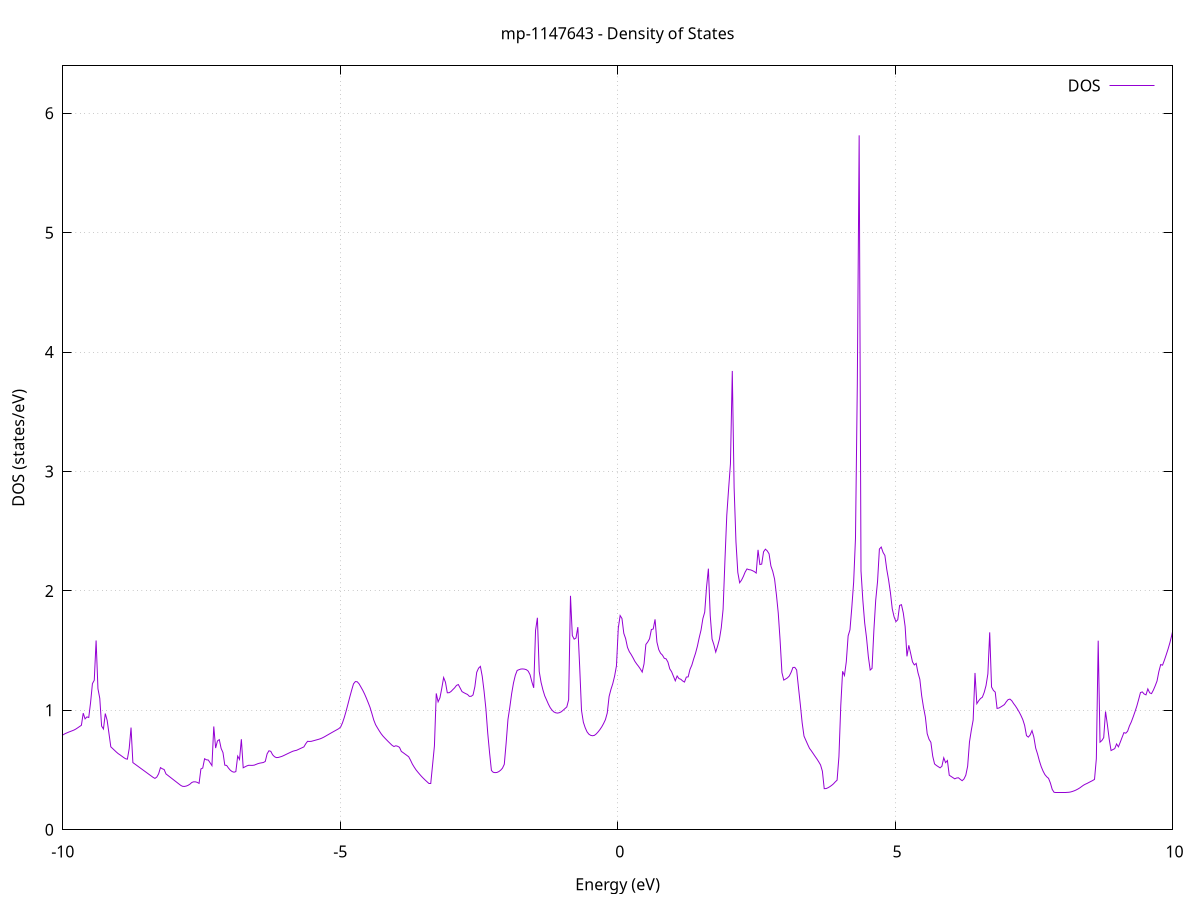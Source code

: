 set title 'mp-1147643 - Density of States'
set xlabel 'Energy (eV)'
set ylabel 'DOS (states/eV)'
set grid
set xrange [-10:10]
set yrange [0:6.397]
set xzeroaxis lt -1
set terminal png size 800,600
set output 'mp-1147643_dos_gnuplot.png'
plot '-' using 1:2 with lines title 'DOS'
-16.391900 0.000000
-16.358800 0.000000
-16.325600 0.000000
-16.292500 0.000000
-16.259300 0.000000
-16.226200 0.000000
-16.193100 0.000000
-16.159900 0.000000
-16.126800 0.000000
-16.093600 0.000000
-16.060500 0.000000
-16.027400 0.000000
-15.994200 0.000000
-15.961100 0.000000
-15.928000 0.000000
-15.894800 0.000000
-15.861700 0.000000
-15.828500 0.000000
-15.795400 0.000000
-15.762300 0.000000
-15.729100 0.000000
-15.696000 0.000000
-15.662800 0.000000
-15.629700 0.000000
-15.596600 0.000000
-15.563400 0.000000
-15.530300 0.000000
-15.497200 0.000000
-15.464000 0.000000
-15.430900 0.000000
-15.397700 0.000000
-15.364600 0.000000
-15.331500 0.000000
-15.298300 0.000000
-15.265200 0.000000
-15.232000 0.000000
-15.198900 0.000000
-15.165800 0.000000
-15.132600 0.000000
-15.099500 0.000000
-15.066400 0.000000
-15.033200 0.000000
-15.000100 0.000000
-14.966900 0.000000
-14.933800 0.000000
-14.900700 0.000000
-14.867500 0.000000
-14.834400 0.000000
-14.801200 0.000000
-14.768100 0.000000
-14.735000 0.000000
-14.701800 0.000000
-14.668700 0.000000
-14.635600 0.000000
-14.602400 0.000000
-14.569300 0.000000
-14.536100 0.000000
-14.503000 0.000000
-14.469900 0.000000
-14.436700 0.000000
-14.403600 0.000000
-14.370400 0.000000
-14.337300 0.000000
-14.304200 0.000000
-14.271000 0.000000
-14.237900 0.000000
-14.204800 0.000000
-14.171600 0.000000
-14.138500 0.000000
-14.105300 0.000000
-14.072200 0.000000
-14.039100 0.000000
-14.005900 0.000000
-13.972800 0.000000
-13.939600 0.000000
-13.906500 0.000000
-13.873400 0.000000
-13.840200 0.000000
-13.807100 0.000000
-13.774000 0.000000
-13.740800 0.000000
-13.707700 0.000000
-13.674500 0.000000
-13.641400 0.000000
-13.608300 0.000000
-13.575100 0.000000
-13.542000 0.000000
-13.508800 0.000000
-13.475700 0.000000
-13.442600 0.000000
-13.409400 0.000000
-13.376300 0.001200
-13.343200 0.108400
-13.310000 0.281700
-13.276900 0.368300
-13.243700 0.447000
-13.210600 0.597700
-13.177500 0.681700
-13.144300 0.659600
-13.111200 0.653100
-13.078000 0.657200
-13.044900 0.663100
-13.011800 0.660800
-12.978600 0.641100
-12.945500 0.638000
-12.912400 0.649300
-12.879200 0.662800
-12.846100 0.673100
-12.812900 0.671100
-12.779800 0.667900
-12.746700 0.665800
-12.713500 0.656500
-12.680400 0.647100
-12.647200 0.646700
-12.614100 0.649100
-12.581000 0.653200
-12.547800 0.658500
-12.514700 0.665000
-12.481600 0.673400
-12.448400 0.679200
-12.415300 0.677300
-12.382100 0.674100
-12.349000 0.670200
-12.315900 0.662500
-12.282700 0.656700
-12.249600 0.656100
-12.216400 0.656800
-12.183300 0.658700
-12.150200 0.661200
-12.117000 0.664500
-12.083900 0.668600
-12.050800 0.672800
-12.017600 0.677000
-11.984500 0.681200
-11.951300 0.684800
-11.918200 0.683700
-11.885100 0.681200
-11.851900 0.678900
-11.818800 0.674400
-11.785600 0.670800
-11.752500 0.670400
-11.719400 0.670400
-11.686200 0.671100
-11.653100 0.672200
-11.620000 0.673700
-11.586800 0.675800
-11.553700 0.678200
-11.520500 0.680800
-11.487400 0.683600
-11.454300 0.686800
-11.421100 0.690300
-11.388000 0.694000
-11.354800 0.730000
-11.321700 0.998600
-11.288600 0.999700
-11.255400 1.015000
-11.222300 1.073000
-11.189200 0.877400
-11.156000 0.774000
-11.122900 0.717700
-11.089700 0.669300
-11.056600 0.626800
-11.023500 0.568800
-10.990300 0.553300
-10.957200 0.538600
-10.924000 0.523600
-10.890900 0.508600
-10.857800 0.481900
-10.824600 0.458500
-10.791500 0.437000
-10.758400 0.409900
-10.725200 0.399500
-10.692100 0.389100
-10.658900 0.378700
-10.625800 0.694900
-10.592700 0.808700
-10.559500 0.908500
-10.526400 0.993200
-10.493200 0.804100
-10.460100 0.818800
-10.427000 0.798400
-10.393800 0.780600
-10.360700 0.765000
-10.327600 0.747800
-10.294400 0.757400
-10.261300 0.767000
-10.228100 0.776700
-10.195000 0.781700
-10.161900 0.776600
-10.128700 0.774900
-10.095600 0.767200
-10.062400 0.776900
-10.029300 0.785800
-9.996200 0.795000
-9.963000 0.803800
-9.929900 0.810600
-9.896800 0.817300
-9.863600 0.823300
-9.830500 0.829100
-9.797300 0.835400
-9.764200 0.843700
-9.731100 0.853900
-9.697900 0.864500
-9.664800 0.875100
-9.631600 0.976600
-9.598500 0.928800
-9.565400 0.945000
-9.532200 0.940600
-9.499100 1.066300
-9.466000 1.223700
-9.432800 1.252200
-9.399700 1.585300
-9.366500 1.181500
-9.333400 1.100400
-9.300300 0.868100
-9.267100 0.844000
-9.234000 0.973300
-9.200800 0.916600
-9.167700 0.806500
-9.134600 0.694700
-9.101400 0.680200
-9.068300 0.665600
-9.035200 0.651100
-9.002000 0.637800
-8.968900 0.627500
-8.935700 0.616200
-8.902600 0.604900
-8.869500 0.595000
-8.836300 0.591200
-8.803200 0.679900
-8.770000 0.855900
-8.736900 0.562700
-8.703800 0.551400
-8.670600 0.540200
-8.637500 0.528900
-8.604400 0.517600
-8.571200 0.506400
-8.538100 0.495100
-8.504900 0.483900
-8.471800 0.472600
-8.438700 0.461300
-8.405500 0.450100
-8.372400 0.438800
-8.339200 0.430300
-8.306100 0.441200
-8.273000 0.468500
-8.239800 0.520500
-8.206700 0.511000
-8.173600 0.504600
-8.140400 0.467800
-8.107300 0.455800
-8.074100 0.443800
-8.041000 0.431800
-8.007900 0.419900
-7.974700 0.407900
-7.941600 0.396000
-7.908400 0.384000
-7.875300 0.372100
-7.842200 0.364000
-7.809000 0.363000
-7.775900 0.365900
-7.742800 0.372200
-7.709600 0.381600
-7.676500 0.395500
-7.643300 0.401700
-7.610200 0.401500
-7.577100 0.397100
-7.543900 0.388400
-7.510800 0.509400
-7.477600 0.517000
-7.444500 0.595000
-7.411400 0.585900
-7.378200 0.584300
-7.345100 0.561200
-7.312000 0.537300
-7.278800 0.865100
-7.245700 0.684200
-7.212500 0.744100
-7.179400 0.755000
-7.146300 0.681100
-7.113100 0.646500
-7.080000 0.541100
-7.046800 0.538800
-7.013700 0.516700
-6.980600 0.498800
-6.947400 0.487200
-6.914300 0.482100
-6.881200 0.486900
-6.848000 0.616900
-6.814900 0.588900
-6.781700 0.758300
-6.748600 0.519200
-6.715500 0.527100
-6.682300 0.535000
-6.649200 0.540200
-6.616000 0.539600
-6.582900 0.539300
-6.549800 0.541300
-6.516600 0.547500
-6.483500 0.553700
-6.450400 0.557900
-6.417200 0.560600
-6.384100 0.563500
-6.350900 0.572400
-6.317800 0.635800
-6.284700 0.661500
-6.251500 0.657000
-6.218400 0.628100
-6.185200 0.612200
-6.152100 0.604500
-6.119000 0.605400
-6.085800 0.609700
-6.052700 0.614400
-6.019600 0.621200
-5.986400 0.628700
-5.953300 0.636200
-5.920100 0.643600
-5.887000 0.650800
-5.853900 0.657700
-5.820700 0.662100
-5.787600 0.665500
-5.754400 0.672600
-5.721300 0.679800
-5.688200 0.686900
-5.655000 0.694000
-5.621900 0.720000
-5.588800 0.740700
-5.555600 0.739600
-5.522500 0.740500
-5.489300 0.744700
-5.456200 0.749000
-5.423100 0.753300
-5.389900 0.757500
-5.356800 0.762500
-5.323600 0.769200
-5.290500 0.777000
-5.257400 0.785800
-5.224200 0.794700
-5.191100 0.803600
-5.158000 0.812300
-5.124800 0.821000
-5.091700 0.829700
-5.058500 0.838300
-5.025400 0.847000
-4.992300 0.860800
-4.959100 0.895500
-4.926000 0.941400
-4.892800 0.995200
-4.859700 1.054000
-4.826600 1.113300
-4.793400 1.169800
-4.760300 1.222200
-4.727200 1.241100
-4.694000 1.239600
-4.660900 1.222800
-4.627700 1.196100
-4.594600 1.168700
-4.561500 1.137400
-4.528300 1.101900
-4.495200 1.063900
-4.462000 1.024200
-4.428900 0.973000
-4.395800 0.919500
-4.362600 0.880000
-4.329500 0.853600
-4.296400 0.828400
-4.263200 0.804700
-4.230100 0.785100
-4.196900 0.768500
-4.163800 0.752500
-4.130700 0.737000
-4.097500 0.721800
-4.064400 0.706900
-4.031200 0.697200
-3.998100 0.703500
-3.965000 0.699300
-3.931800 0.690400
-3.898700 0.656400
-3.865600 0.645700
-3.832400 0.634300
-3.799300 0.623000
-3.766100 0.611700
-3.733000 0.582900
-3.699900 0.550300
-3.666700 0.524800
-3.633600 0.501700
-3.600400 0.482500
-3.567300 0.464200
-3.534200 0.446700
-3.501000 0.430900
-3.467900 0.416000
-3.434800 0.401800
-3.401600 0.387800
-3.368500 0.387300
-3.335300 0.543900
-3.302200 0.702000
-3.269100 1.142000
-3.235900 1.071100
-3.202800 1.105100
-3.169600 1.184700
-3.136500 1.275000
-3.103400 1.235900
-3.070200 1.147400
-3.037100 1.147800
-3.004000 1.157700
-2.970800 1.173500
-2.937700 1.188800
-2.904500 1.209100
-2.871400 1.216200
-2.838300 1.186900
-2.805100 1.157200
-2.772000 1.148300
-2.738800 1.140100
-2.705700 1.133200
-2.672600 1.117200
-2.639400 1.117700
-2.606300 1.128900
-2.573200 1.198600
-2.540000 1.318500
-2.506900 1.353000
-2.473700 1.368200
-2.440600 1.285400
-2.407500 1.161100
-2.374300 1.012200
-2.341200 0.808700
-2.308000 0.643500
-2.274900 0.496600
-2.241800 0.481300
-2.208600 0.478400
-2.175500 0.480100
-2.142400 0.486900
-2.109200 0.498700
-2.076100 0.515600
-2.042900 0.548300
-2.009800 0.725400
-1.976700 0.924200
-1.943500 1.025400
-1.910400 1.139500
-1.877200 1.229400
-1.844100 1.293800
-1.811000 1.334200
-1.777800 1.340500
-1.744700 1.346000
-1.711600 1.347000
-1.678400 1.345200
-1.645300 1.340700
-1.612100 1.328500
-1.579000 1.298700
-1.545900 1.238800
-1.512700 1.188500
-1.479600 1.669600
-1.446400 1.775400
-1.413300 1.325200
-1.380200 1.234800
-1.347000 1.171600
-1.313900 1.121500
-1.280800 1.086900
-1.247600 1.051600
-1.214500 1.022000
-1.181300 1.001100
-1.148200 0.986600
-1.115100 0.979300
-1.081900 0.977100
-1.048800 0.980600
-1.015600 0.988100
-0.982500 1.001100
-0.949400 1.014800
-0.916200 1.028800
-0.883100 1.089400
-0.850000 1.959300
-0.816800 1.626200
-0.783700 1.596200
-0.750500 1.606100
-0.717400 1.697200
-0.684300 1.365100
-0.651100 0.999000
-0.618000 0.900900
-0.584800 0.854600
-0.551700 0.820100
-0.518600 0.800400
-0.485400 0.790700
-0.452300 0.787400
-0.419200 0.790500
-0.386000 0.802500
-0.352900 0.819300
-0.319700 0.838900
-0.286600 0.861800
-0.253500 0.889600
-0.220300 0.922400
-0.187200 0.978300
-0.154000 1.116400
-0.120900 1.175400
-0.087800 1.223400
-0.054600 1.287200
-0.021500 1.372400
0.011600 1.688100
0.044800 1.793900
0.077900 1.769100
0.111100 1.644900
0.144200 1.600400
0.177300 1.527500
0.210500 1.491400
0.243600 1.467800
0.276800 1.440500
0.309900 1.410900
0.343000 1.388500
0.376200 1.368800
0.409300 1.346300
0.442400 1.320700
0.475600 1.389400
0.508700 1.552000
0.541900 1.572300
0.575000 1.599600
0.608100 1.676900
0.641300 1.681400
0.674400 1.762100
0.707600 1.572300
0.740700 1.508900
0.773800 1.478100
0.807000 1.462800
0.840100 1.436300
0.873200 1.431300
0.906400 1.404000
0.939500 1.347600
0.972700 1.323300
1.005800 1.285300
1.038900 1.247500
1.072100 1.287800
1.105200 1.266100
1.138400 1.260400
1.171500 1.246200
1.204600 1.237000
1.237800 1.278400
1.270900 1.280600
1.304000 1.343200
1.337200 1.378500
1.370300 1.431000
1.403500 1.477900
1.436600 1.536100
1.469700 1.608100
1.502900 1.672400
1.536000 1.768300
1.569200 1.822300
1.602300 2.032500
1.635400 2.186600
1.668600 1.794500
1.701700 1.597400
1.734800 1.549100
1.768000 1.488100
1.801100 1.537800
1.834300 1.595900
1.867400 1.691500
1.900500 1.846100
1.933700 2.254200
1.966800 2.632100
2.000000 2.855500
2.033100 3.064400
2.066200 3.842500
2.099400 2.861900
2.132500 2.410600
2.165600 2.155200
2.198800 2.068600
2.231900 2.090000
2.265100 2.120800
2.298200 2.158400
2.331300 2.184300
2.364500 2.178300
2.397600 2.176300
2.430800 2.169800
2.463900 2.161600
2.497000 2.149800
2.530200 2.344200
2.563300 2.221100
2.596400 2.224800
2.629600 2.327800
2.662700 2.349900
2.695900 2.335800
2.729000 2.310800
2.762100 2.208900
2.795300 2.164100
2.828400 2.099200
2.861600 1.967800
2.894700 1.814700
2.927800 1.587200
2.961000 1.316400
2.994100 1.253400
3.027200 1.262400
3.060400 1.272200
3.093500 1.287700
3.126700 1.318800
3.159800 1.359500
3.192900 1.359900
3.226100 1.338400
3.259200 1.191200
3.292400 1.048800
3.325500 0.895900
3.358600 0.784500
3.391800 0.749400
3.424900 0.714600
3.458000 0.681800
3.491200 0.661000
3.524300 0.638300
3.557500 0.615400
3.590600 0.593400
3.623700 0.569300
3.656900 0.542900
3.690000 0.490300
3.723200 0.344300
3.756300 0.345000
3.789400 0.351400
3.822600 0.360600
3.855700 0.371300
3.888800 0.384300
3.922000 0.400900
3.955100 0.415600
3.988300 0.613300
4.021400 1.039500
4.054500 1.327400
4.087700 1.292100
4.120800 1.406500
4.154000 1.623500
4.187100 1.674700
4.220200 1.861200
4.253400 2.072800
4.286500 2.439900
4.319600 3.733500
4.352800 5.815300
4.385900 2.167600
4.419100 1.922600
4.452200 1.732200
4.485300 1.608700
4.518500 1.448500
4.551600 1.337800
4.584800 1.351500
4.617900 1.668800
4.651000 1.921700
4.684200 2.079200
4.717300 2.350700
4.750400 2.367600
4.783600 2.322800
4.816700 2.297000
4.849900 2.181400
4.883000 2.093200
4.916100 1.986400
4.949300 1.850000
4.982400 1.783000
5.015600 1.743300
5.048700 1.759200
5.081800 1.878800
5.115000 1.885000
5.148100 1.815800
5.181200 1.702400
5.214400 1.452300
5.247500 1.544900
5.280700 1.477200
5.313800 1.406000
5.346900 1.380400
5.380100 1.393300
5.413200 1.314800
5.446400 1.259900
5.479500 1.122100
5.512600 1.024700
5.545800 0.944700
5.578900 0.804600
5.612000 0.758100
5.645200 0.732300
5.678300 0.617400
5.711500 0.551500
5.744600 0.538700
5.777700 0.528700
5.810900 0.518600
5.844000 0.531900
5.877200 0.603000
5.910300 0.562300
5.943400 0.579900
5.976600 0.456700
6.009700 0.446600
6.042800 0.436500
6.076000 0.426400
6.109100 0.433600
6.142300 0.435400
6.175400 0.422400
6.208500 0.411000
6.241700 0.425300
6.274800 0.456900
6.308000 0.532400
6.341100 0.735500
6.374200 0.833500
6.407400 0.919200
6.440500 1.313400
6.473600 1.055900
6.506800 1.080400
6.539900 1.099100
6.573100 1.110200
6.606200 1.150100
6.639300 1.207500
6.672500 1.305800
6.705600 1.653400
6.738800 1.195600
6.771900 1.167200
6.805000 1.152900
6.838200 1.016500
6.871300 1.019500
6.904400 1.028400
6.937600 1.038100
6.970700 1.048400
7.003900 1.071500
7.037000 1.089800
7.070100 1.094200
7.103300 1.080800
7.136400 1.057100
7.169600 1.036600
7.202700 1.012700
7.235800 0.986900
7.269000 0.956700
7.302100 0.922600
7.335200 0.873900
7.368400 0.788500
7.401500 0.775900
7.434700 0.794400
7.467800 0.830500
7.500900 0.777100
7.534100 0.684400
7.567200 0.635600
7.600400 0.577800
7.633500 0.529200
7.666600 0.492000
7.699800 0.462300
7.732900 0.443900
7.766000 0.430700
7.799200 0.391600
7.832300 0.338000
7.865500 0.314000
7.898600 0.312900
7.931700 0.312900
7.964900 0.312900
7.998000 0.313000
8.031200 0.313000
8.064300 0.313000
8.097400 0.313100
8.130600 0.314000
8.163700 0.316600
8.196800 0.321200
8.230000 0.326500
8.263100 0.333300
8.296300 0.341500
8.329400 0.350800
8.362500 0.362200
8.395700 0.373200
8.428800 0.381600
8.461900 0.388500
8.495100 0.396800
8.528200 0.404700
8.561400 0.412500
8.594500 0.422100
8.627600 0.594900
8.660800 1.583700
8.693900 0.733700
8.727100 0.747500
8.760200 0.771500
8.793300 0.990400
8.826500 0.879200
8.859600 0.757900
8.892700 0.663600
8.925900 0.671600
8.959000 0.679600
8.992200 0.718800
9.025300 0.694500
9.058400 0.733200
9.091600 0.774000
9.124700 0.813600
9.157900 0.808700
9.191000 0.825500
9.224100 0.869600
9.257300 0.902800
9.290400 0.944300
9.323500 0.988100
9.356700 1.035000
9.389800 1.091100
9.423000 1.149300
9.456100 1.154400
9.489200 1.136900
9.522400 1.129800
9.555500 1.179700
9.588700 1.146900
9.621800 1.140200
9.654900 1.169000
9.688100 1.205400
9.721200 1.245700
9.754300 1.324900
9.787500 1.383700
9.820600 1.378400
9.853800 1.420200
9.886900 1.465800
9.920000 1.513200
9.953200 1.566500
9.986300 1.628500
10.019500 1.698700
10.052600 1.774900
10.085700 1.918700
10.118900 2.103800
10.152000 2.490600
10.185100 2.519500
10.218300 4.866200
10.251400 2.994500
10.284600 2.828700
10.317700 2.649200
10.350800 2.372100
10.384000 2.007600
10.417100 1.885500
10.450300 1.843900
10.483400 1.792800
10.516500 1.750200
10.549700 1.711900
10.582800 1.680900
10.615900 1.625600
10.649100 1.653300
10.682200 1.679600
10.715400 1.762000
10.748500 1.898200
10.781600 1.927000
10.814800 2.068900
10.847900 2.123800
10.881100 2.158900
10.914200 2.136400
10.947300 2.153700
10.980500 2.306400
11.013600 2.369700
11.046700 2.382600
11.079900 2.392900
11.113000 2.388100
11.146200 2.414500
11.179300 2.462100
11.212400 2.576200
11.245600 2.770700
11.278700 2.805900
11.311900 2.987200
11.345000 3.028400
11.378100 3.065900
11.411300 3.025500
11.444400 3.022400
11.477500 2.928200
11.510700 2.867700
11.543800 2.854200
11.577000 2.739700
11.610100 2.579400
11.643200 2.524300
11.676400 2.458900
11.709500 2.441000
11.742700 2.425700
11.775800 2.430500
11.808900 2.487900
11.842100 2.328300
11.875200 2.180600
11.908300 2.042800
11.941500 1.859800
11.974600 1.615500
12.007800 1.405500
12.040900 1.697300
12.074000 1.280300
12.107200 1.104400
12.140300 0.969000
12.173500 0.905900
12.206600 0.873300
12.239700 0.881100
12.272900 0.949000
12.306000 1.033500
12.339100 1.119000
12.372300 1.186800
12.405400 1.292200
12.438600 1.411200
12.471700 1.557200
12.504800 1.708900
12.538000 1.850100
12.571100 2.002100
12.604300 2.233500
12.637400 2.268900
12.670500 2.254300
12.703700 2.276900
12.736800 2.328800
12.769900 2.370300
12.803100 2.523900
12.836200 2.972300
12.869400 3.039600
12.902500 2.905500
12.935600 2.822800
12.968800 2.690300
13.001900 2.675000
13.035100 2.739000
13.068200 2.756100
13.101300 2.719000
13.134500 2.825500
13.167600 3.180100
13.200700 2.771600
13.233900 2.247500
13.267000 2.154100
13.300200 2.047600
13.333300 2.555700
13.366400 2.701300
13.399600 2.803600
13.432700 2.978700
13.465900 3.110400
13.499000 3.194700
13.532100 3.024400
13.565300 3.117400
13.598400 3.759100
13.631500 3.573900
13.664700 3.358800
13.697800 3.037100
13.731000 2.777700
13.764100 2.478900
13.797200 2.222200
13.830400 2.047600
13.863500 1.886600
13.896700 1.712000
13.929800 1.541900
13.962900 1.395200
13.996100 1.283200
14.029200 1.286100
14.062300 1.156600
14.095500 1.109100
14.128600 1.049200
14.161800 1.016000
14.194900 0.966200
14.228000 0.930400
14.261200 0.897100
14.294300 0.858200
14.327500 1.007900
14.360600 1.076600
14.393700 1.087400
14.426900 1.132700
14.460000 1.217100
14.493100 1.305100
14.526300 1.390600
14.559400 1.459200
14.592600 1.561300
14.625700 1.676900
14.658800 1.791900
14.692000 1.559500
14.725100 1.623300
14.758300 1.658900
14.791400 1.678400
14.824500 1.708200
14.857700 1.772200
14.890800 1.861900
14.923900 1.925400
14.957100 1.823600
14.990200 1.789900
15.023400 1.863100
15.056500 2.302500
15.089600 2.054400
15.122800 2.112800
15.155900 2.246700
15.189100 2.322100
15.222200 2.418400
15.255300 2.503300
15.288500 2.642100
15.321600 2.620300
15.354700 2.464900
15.387900 2.338900
15.421000 2.274800
15.454200 2.288500
15.487300 2.302400
15.520400 2.318500
15.553600 2.316100
15.586700 2.296400
15.619900 2.269200
15.653000 2.196900
15.686100 2.098100
15.719300 2.060800
15.752400 2.035300
15.785500 2.131700
15.818700 2.091000
15.851800 2.057100
15.885000 1.997700
15.918100 1.948600
15.951200 1.898000
15.984400 1.837400
16.017500 1.792900
16.050700 1.717900
16.083800 1.662400
16.116900 1.610100
16.150100 1.559900
16.183200 1.517500
16.216300 1.484300
16.249500 1.449500
16.282600 1.410800
16.315800 1.479100
16.348900 1.518700
16.382000 1.511500
16.415200 1.495400
16.448300 1.507800
16.481500 1.521200
16.514600 1.532700
16.547700 1.537900
16.580900 1.539700
16.614000 1.537400
16.647100 1.532000
16.680300 1.529400
16.713400 1.534200
16.746600 1.552100
16.779700 1.569200
16.812800 1.542500
16.846000 1.533500
16.879100 1.501900
16.912300 1.468900
16.945400 1.457400
16.978500 1.451400
17.011700 1.426200
17.044800 1.411300
17.077900 1.396200
17.111100 1.381300
17.144200 1.366700
17.177400 1.356500
17.210500 1.351600
17.243600 1.352800
17.276800 1.375000
17.309900 1.482400
17.343100 1.533700
17.376200 1.587900
17.409300 1.608800
17.442500 1.612700
17.475600 1.584500
17.508700 1.538500
17.541900 1.526400
17.575000 1.504100
17.608200 1.470400
17.641300 1.429700
17.674400 1.394400
17.707600 1.379800
17.740700 1.363200
17.773900 1.354100
17.807000 1.334600
17.840100 1.314900
17.873300 1.324300
17.906400 1.287400
17.939500 1.254800
17.972700 1.239400
18.005800 1.229900
18.039000 1.222700
18.072100 1.292000
18.105200 1.294400
18.138400 1.336700
18.171500 1.353300
18.204700 1.328200
18.237800 1.287100
18.270900 1.242700
18.304100 1.215200
18.337200 1.183000
18.370300 1.169100
18.403500 1.158700
18.436600 1.131900
18.469800 1.100100
18.502900 1.109400
18.536000 1.125800
18.569200 1.157900
18.602300 1.170600
18.635500 1.188200
18.668600 1.202800
18.701700 1.211200
18.734900 1.199900
18.768000 1.171000
18.801100 1.178300
18.834300 1.174200
18.867400 1.155600
18.900600 1.154900
18.933700 1.153300
18.966800 1.138900
19.000000 1.118700
19.033100 1.109800
19.066300 1.104400
19.099400 1.105300
19.132500 1.099700
19.165700 1.091500
19.198800 1.094700
19.231900 1.089600
19.265100 1.099900
19.298200 1.126000
19.331400 1.172800
19.364500 1.226900
19.397600 1.298700
19.430800 1.415400
19.463900 1.652100
19.497100 1.730700
19.530200 1.735600
19.563300 1.814000
19.596500 1.920000
19.629600 1.981300
19.662700 2.047200
19.695900 2.117800
19.729000 2.172800
19.762200 2.266900
19.795300 2.210200
19.828400 2.177400
19.861600 2.156500
19.894700 2.169400
19.927900 2.386800
19.961000 2.507000
19.994100 2.508500
20.027300 2.507900
20.060400 2.530900
20.093500 2.546000
20.126700 2.580400
20.159800 2.596600
20.193000 2.537500
20.226100 2.503700
20.259200 2.528500
20.292400 2.569600
20.325500 2.582600
20.358700 2.602300
20.391800 2.645700
20.424900 2.745000
20.458100 2.828600
20.491200 2.980400
20.524300 3.135000
20.557500 3.167900
20.590600 3.117000
20.623800 2.898900
20.656900 2.705100
20.690000 2.519300
20.723200 2.360100
20.756300 2.196500
20.789500 2.085400
20.822600 1.981200
20.855700 1.730300
20.888900 1.592900
20.922000 1.517200
20.955100 1.500100
20.988300 1.411400
21.021400 1.414300
21.054600 1.510600
21.087700 1.634300
21.120800 1.663300
21.154000 1.691500
21.187100 1.716900
21.220300 1.738500
21.253400 1.769700
21.286500 1.873400
21.319700 1.956000
21.352800 1.967700
21.385900 2.011900
21.419100 2.091900
21.452200 2.157800
21.485400 2.164100
21.518500 2.130500
21.551600 2.128000
21.584800 2.131800
21.617900 2.171900
21.651100 2.315500
21.684200 2.570500
21.717300 2.637200
21.750500 2.678700
21.783600 2.664900
21.816700 2.663400
21.849900 2.395700
21.883000 2.375600
21.916200 2.366700
21.949300 2.129200
21.982400 2.036800
22.015600 1.991100
22.048700 1.924600
22.081900 1.871200
22.115000 1.875400
22.148100 1.874900
22.181300 1.850100
22.214400 1.836700
22.247500 1.813000
22.280700 1.789900
22.313800 1.777400
22.347000 1.766600
22.380100 1.751000
22.413200 1.726100
22.446400 1.695800
22.479500 1.670000
22.512700 1.668600
22.545800 1.689000
22.578900 1.646900
22.612100 1.638800
22.645200 1.640900
22.678300 1.665300
22.711500 1.687400
22.744600 1.715300
22.777800 1.726100
22.810900 1.719400
22.844000 1.717900
22.877200 1.734700
22.910300 1.754200
22.943500 1.790000
22.976600 1.827300
23.009700 1.845700
23.042900 1.861400
23.076000 1.891100
23.109100 1.896200
23.142300 1.901500
23.175400 1.927900
23.208600 1.997600
23.241700 2.117500
23.274800 2.151100
23.308000 2.210800
23.341100 2.280200
23.374300 2.187900
23.407400 2.073800
23.440500 2.045500
23.473700 2.055500
23.506800 2.064000
23.539900 2.249200
23.573100 2.406900
23.606200 2.584800
23.639400 2.608700
23.672500 2.473600
23.705600 2.382600
23.738800 2.356100
23.771900 2.388200
23.805100 2.463500
23.838200 2.467500
23.871300 2.486400
23.904500 2.487000
23.937600 2.557700
23.970700 2.680900
24.003900 2.502500
24.037000 2.465500
24.070200 2.525200
24.103300 2.637800
24.136400 2.843000
24.169600 2.871400
24.202700 2.853000
24.235900 2.866900
24.269000 2.534800
24.302100 2.429900
24.335300 2.308300
24.368400 2.265500
24.401500 2.439000
24.434700 2.892400
24.467800 3.299600
24.501000 3.682800
24.534100 3.901800
24.567200 3.559800
24.600400 3.035900
24.633500 2.877500
24.666700 2.760900
24.699800 2.629100
24.732900 2.497400
24.766100 2.395500
24.799200 2.417400
24.832300 2.143800
24.865500 2.068200
24.898600 2.123200
24.931800 2.096400
24.964900 2.159600
24.998000 2.270600
25.031200 2.308000
25.064300 2.232000
25.097500 2.284700
25.130600 2.277300
25.163700 2.222500
25.196900 2.209000
25.230000 2.195600
25.263100 2.034000
25.296300 1.956800
25.329400 2.005000
25.362600 2.055800
25.395700 2.061300
25.428800 2.136700
25.462000 2.075200
25.495100 2.042000
25.528300 2.029800
25.561400 2.011000
25.594500 1.994800
25.627700 2.038600
25.660800 1.967300
25.693900 1.944000
25.727100 1.938300
25.760200 1.941800
25.793400 1.961400
25.826500 2.089100
25.859600 2.156500
25.892800 2.242900
25.925900 2.370400
25.959100 2.521600
25.992200 2.695200
26.025300 2.701000
26.058500 2.905000
26.091600 2.842300
26.124700 2.804300
26.157900 2.922800
26.191000 2.712500
26.224200 2.703600
26.257300 2.612400
26.290400 2.540700
26.323600 2.432200
26.356700 2.397100
26.389900 2.379900
26.423000 2.442700
26.456100 2.422700
26.489300 2.405400
26.522400 2.451000
26.555500 2.442100
26.588700 2.457700
26.621800 2.517500
26.655000 2.645000
26.688100 2.363600
26.721200 2.294500
26.754400 2.283400
26.787500 2.351900
26.820700 2.491100
26.853800 2.380900
26.886900 2.236600
26.920100 2.229700
26.953200 2.055900
26.986300 1.987100
27.019500 1.891900
27.052600 1.864000
27.085800 1.818500
27.118900 1.810000
27.152000 1.848900
27.185200 1.894300
27.218300 1.997900
27.251500 2.110700
27.284600 2.189500
27.317700 2.289200
27.350900 2.378700
27.384000 2.500200
27.417100 2.668100
27.450300 3.068500
27.483400 3.129100
27.516600 3.155700
27.549700 3.080300
27.582800 2.896500
27.616000 2.631900
27.649100 2.591300
27.682300 2.612800
27.715400 2.746400
27.748500 2.489100
27.781700 2.306400
27.814800 2.075100
27.847900 1.779900
27.881100 1.741000
27.914200 1.749300
27.947400 1.735300
27.980500 1.783200
28.013600 1.880400
28.046800 1.964800
28.079900 2.049700
28.113100 2.094000
28.146200 2.155300
28.179300 2.204200
28.212500 2.275300
28.245600 2.446500
28.278700 2.645500
28.311900 2.845500
28.345000 3.030900
28.378200 3.075300
28.411300 2.996200
28.444400 2.848800
28.477600 2.772300
28.510700 2.532000
28.543900 2.417900
28.577000 2.367500
28.610100 2.315400
28.643300 2.297400
28.676400 2.251200
28.709500 2.232700
28.742700 2.266400
28.775800 2.304700
28.809000 2.215200
28.842100 2.134200
28.875200 2.053400
28.908400 1.939900
28.941500 1.875800
28.974700 1.845100
29.007800 1.843800
29.040900 1.827900
29.074100 1.778000
29.107200 1.738800
29.140300 1.722100
29.173500 1.724100
29.206600 1.766000
29.239800 1.815800
29.272900 1.906500
29.306000 2.185400
29.339200 2.477100
29.372300 2.606900
29.405500 2.298700
29.438600 2.162700
29.471700 2.108100
29.504900 2.071900
29.538000 2.045400
29.571100 2.006400
29.604300 1.963200
29.637400 1.913200
29.670600 1.826800
29.703700 1.682600
29.736800 1.584300
29.770000 1.529200
29.803100 1.500000
29.836300 1.484800
29.869400 1.530800
29.902500 1.466500
29.935700 1.392500
29.968800 1.311400
30.001900 1.215400
30.035100 1.131000
30.068200 1.077400
30.101400 1.007800
30.134500 0.945500
30.167600 0.893900
30.200800 0.841600
30.233900 0.810700
30.267100 0.791100
30.300200 0.786100
30.333300 0.789600
30.366500 0.803600
30.399600 0.828500
30.432700 0.857300
30.465900 0.889800
30.499000 0.930800
30.532200 0.979600
30.565300 1.037400
30.598400 1.089200
30.631600 1.135600
30.664700 1.185000
30.697900 1.254200
30.731000 1.369700
30.764100 1.529300
30.797300 1.751000
30.830400 2.114300
30.863500 2.578000
30.896700 2.996700
30.929800 3.165900
30.963000 3.260200
30.996100 3.468700
31.029200 3.383300
31.062400 3.117800
31.095500 2.711700
31.128700 2.501200
31.161800 2.372800
31.194900 2.268200
31.228100 2.190000
31.261200 2.045700
31.294300 1.986300
31.327500 1.918600
31.360600 1.851000
31.393800 1.738000
31.426900 1.690700
31.460000 1.704000
31.493200 1.904500
31.526300 1.992200
31.559500 2.088700
31.592600 2.171800
31.625700 2.265600
31.658900 2.336200
31.692000 2.337400
31.725100 2.356300
31.758300 2.443300
31.791400 2.240800
31.824600 2.204600
31.857700 2.176200
31.890800 2.177600
31.924000 2.233100
31.957100 2.172900
31.990300 2.219800
32.023400 2.234100
32.056500 2.244500
32.089700 2.260700
32.122800 2.425300
32.155900 2.283700
32.189100 2.254200
32.222200 2.184500
32.255400 2.111700
32.288500 2.100400
32.321600 1.945900
32.354800 1.799700
32.387900 1.749900
32.421100 1.731100
32.454200 1.794000
32.487300 1.892800
32.520500 1.966800
32.553600 2.030100
32.586700 2.087400
32.619900 2.276300
32.653000 2.236500
32.686200 2.263700
32.719300 2.293100
32.752400 2.355000
32.785600 2.398000
32.818700 2.482500
32.851900 2.482300
32.885000 2.417800
32.918100 2.364500
32.951300 2.237000
32.984400 2.146500
33.017500 2.113600
33.050700 2.076400
33.083800 2.052100
33.117000 2.016200
33.150100 2.036200
33.183200 2.087000
33.216400 2.200700
33.249500 2.174200
33.282700 2.148700
33.315800 2.137300
33.348900 2.122200
33.382100 2.128700
33.415200 2.111500
33.448300 2.130600
33.481500 2.186500
33.514600 2.256600
33.547800 2.337200
33.580900 2.436000
33.614000 2.621400
33.647200 2.721600
33.680300 2.692100
33.713500 2.678700
33.746600 2.667100
33.779700 2.695700
33.812900 2.733300
33.846000 2.725300
33.879100 2.662300
33.912300 2.615700
33.945400 2.600300
33.978600 2.633800
34.011700 2.688100
34.044800 2.687500
34.078000 2.691100
34.111100 2.741500
34.144300 2.842200
34.177400 2.932500
34.210500 3.026000
34.243700 2.746000
34.276800 2.669200
34.309900 2.564500
34.343100 2.488600
34.376200 2.400300
34.409400 2.333800
34.442500 2.368800
34.475600 2.361600
34.508800 2.300100
34.541900 2.254800
34.575100 2.266800
34.608200 2.314700
34.641300 2.443000
34.674500 2.546200
34.707600 2.489800
34.740700 2.324100
34.773900 2.212500
34.807000 2.111000
34.840200 2.060800
34.873300 2.055200
34.906400 2.097500
34.939600 2.188700
34.972700 2.238200
35.005900 2.293900
35.039000 2.351400
35.072100 2.432400
35.105300 2.552000
35.138400 2.546100
35.171500 2.527500
35.204700 2.494900
35.237800 2.474900
35.271000 2.380200
35.304100 2.325500
35.337200 2.228700
35.370400 2.187900
35.403500 2.112400
35.436700 2.002300
35.469800 1.979200
35.502900 1.971500
35.536100 2.040800
35.569200 2.156500
35.602300 2.309600
35.635500 2.352800
35.668600 2.382100
35.701800 2.450500
35.734900 2.500200
35.768000 2.498200
35.801200 2.463800
35.834300 2.369600
35.867500 2.302000
35.900600 2.201200
35.933700 2.103500
35.966900 2.030600
36.000000 1.991600
36.033100 1.980800
36.066300 1.972000
36.099400 1.972800
36.132600 1.983100
36.165700 2.015000
36.198800 2.043300
36.232000 2.040600
36.265100 2.029700
36.298300 2.020100
36.331400 2.005500
36.364500 2.016500
36.397700 2.047100
36.430800 2.087100
36.463900 2.125800
36.497100 2.170500
36.530200 2.180400
36.563400 2.148100
36.596500 2.111100
36.629600 2.060200
36.662800 1.985100
36.695900 1.892000
36.729100 1.767200
36.762200 1.668700
36.795300 1.636200
36.828500 1.637100
36.861600 1.698300
36.894700 1.809500
36.927900 1.955300
36.961000 2.172100
36.994200 2.351300
37.027300 2.480100
37.060400 2.631400
37.093600 2.674300
37.126700 2.730700
37.159900 2.733600
37.193000 2.707000
37.226100 2.669400
37.259300 2.616100
37.292400 2.589000
37.325500 2.493500
37.358700 2.442000
37.391800 2.531000
37.425000 2.464400
37.458100 2.452100
37.491200 2.442200
37.524400 2.516000
37.557500 2.662200
37.590700 2.830100
37.623800 2.921800
37.656900 2.921000
37.690100 2.940100
37.723200 2.823600
37.756300 2.772300
37.789500 2.793600
37.822600 2.852100
37.855800 2.836300
37.888900 2.686600
37.922000 2.625600
37.955200 2.625200
37.988300 2.769200
38.021500 2.745100
38.054600 2.626000
38.087700 2.536100
38.120900 2.430100
38.154000 2.409500
38.187100 2.284900
38.220300 2.189400
38.253400 2.121200
38.286600 2.085000
38.319700 2.071300
38.352800 2.091900
38.386000 2.151600
38.419100 2.195200
38.452300 2.258400
38.485400 2.337000
38.518500 2.412800
38.551700 2.474600
38.584800 2.470200
38.617900 2.447500
38.651100 2.385100
38.684200 2.244900
38.717400 2.115100
38.750500 2.015000
38.783600 1.910300
38.816800 1.823300
38.849900 1.753200
38.883100 1.718000
38.916200 1.695400
38.949300 1.677500
38.982500 1.637800
39.015600 1.603400
39.048700 1.592400
39.081900 1.583200
39.115000 1.608100
39.148200 1.601100
39.181300 1.689400
39.214400 1.814100
39.247600 1.666800
39.280700 1.910100
39.313900 1.890800
39.347000 1.994800
39.380100 2.047900
39.413300 2.075000
39.446400 1.925300
39.479500 1.854600
39.512700 1.805600
39.545800 1.764200
39.579000 1.769700
39.612100 1.801100
39.645200 1.852400
39.678400 1.865300
39.711500 1.898500
39.744700 1.949100
39.777800 1.969200
39.810900 1.968000
39.844100 2.026000
39.877200 2.072300
39.910300 2.100400
39.943500 2.195300
39.976600 2.285900
40.009800 2.442300
40.042900 2.618700
40.076000 2.743300
40.109200 2.768600
40.142300 2.778800
40.175500 2.747900
40.208600 2.821800
40.241700 2.890700
40.274900 2.943300
40.308000 2.887200
40.341100 2.861100
40.374300 2.832700
40.407400 2.799000
40.440600 2.755100
40.473700 2.731900
40.506800 2.789600
40.540000 2.804300
40.573100 2.810900
40.606300 2.769400
40.639400 2.681800
40.672500 2.621600
40.705700 2.621800
40.738800 2.613800
40.771900 2.565100
40.805100 2.466400
40.838200 2.463500
40.871400 2.375500
40.904500 2.290500
40.937600 2.272100
40.970800 2.291700
41.003900 2.355800
41.037100 2.379400
41.070200 2.396600
41.103300 2.219600
41.136500 2.057700
41.169600 1.943600
41.202700 1.881500
41.235900 1.843400
41.269000 1.813200
41.302200 1.787400
41.335300 2.014300
41.368400 1.672000
41.401600 1.757400
41.434700 1.838200
41.467900 1.955600
41.501000 2.083900
41.534100 2.183000
41.567300 2.176500
41.600400 2.130000
41.633500 2.019700
41.666700 1.923300
41.699800 1.885700
41.733000 1.871800
41.766100 1.840300
41.799200 1.812400
41.832400 1.782800
41.865500 1.767900
41.898700 1.765500
41.931800 1.744200
41.964900 1.742700
41.998100 1.915700
42.031200 2.182700
42.064300 2.259500
42.097500 2.295400
42.130600 2.330100
42.163800 2.544400
42.196900 2.668900
42.230000 2.663300
42.263200 2.695400
42.296300 2.741200
42.329500 2.689800
42.362600 2.654200
42.395700 2.622700
42.428900 2.578500
42.462000 2.566200
42.495100 2.592200
42.528300 2.637900
42.561400 2.645100
42.594600 2.639500
42.627700 2.651800
42.660800 2.700600
42.694000 2.773100
42.727100 2.896500
42.760300 3.008900
42.793400 3.072800
42.826500 3.085300
42.859700 3.124300
42.892800 3.199400
42.925900 3.241100
42.959100 3.294800
42.992200 3.294100
43.025400 3.195800
43.058500 3.182900
43.091600 3.193300
43.124800 3.253300
43.157900 3.356900
43.191100 3.331900
43.224200 3.395400
43.257300 3.463500
43.290500 3.315800
43.323600 3.280400
43.356700 3.050300
43.389900 2.889200
43.423000 2.869700
43.456200 2.833700
43.489300 2.850200
43.522400 3.036500
43.555600 2.855800
43.588700 2.797300
43.621900 2.912900
43.655000 2.892500
43.688100 2.768900
43.721300 2.632500
43.754400 2.553900
43.787500 2.892400
43.820700 2.435600
43.853800 2.328700
43.887000 2.176500
43.920100 1.982800
43.953200 1.811400
43.986400 1.650000
44.019500 1.399200
44.052700 1.290900
44.085800 1.223100
44.118900 1.147900
44.152100 1.003700
44.185200 0.938300
44.218300 0.875400
44.251500 0.812800
44.284600 0.746800
44.317800 0.686000
44.350900 0.635500
44.384000 0.632700
44.417200 0.571300
44.450300 0.434200
44.483500 0.336800
44.516600 0.243700
44.549700 0.179700
44.582900 0.138500
44.616000 0.105100
44.649100 0.085300
44.682300 0.076400
44.715400 0.069100
44.748600 0.062700
44.781700 0.057200
44.814800 0.051400
44.848000 0.045800
44.881100 0.040800
44.914300 0.036200
44.947400 0.032000
44.980500 0.025800
45.013700 0.018100
45.046800 0.015500
45.079900 0.013300
45.113100 0.011500
45.146200 0.010200
45.179400 0.009400
45.212500 0.009000
45.245600 0.008600
45.278800 0.008200
45.311900 0.007800
45.345100 0.007400
45.378200 0.007000
45.411300 0.006700
45.444500 0.006300
45.477600 0.006000
45.510700 0.005700
45.543900 0.005400
45.577000 0.005000
45.610200 0.004800
45.643300 0.004500
45.676400 0.004200
45.709600 0.003900
45.742700 0.003700
45.775900 0.003400
45.809000 0.003200
45.842100 0.003000
45.875300 0.002800
45.908400 0.002600
45.941500 0.002400
45.974700 0.002200
46.007800 0.002000
46.041000 0.001800
46.074100 0.001700
46.107200 0.001600
46.140400 0.001400
46.173500 0.001300
46.206700 0.001200
46.239800 0.001100
46.272900 0.001000
46.306100 0.000900
46.339200 0.000800
46.372300 0.000700
46.405500 0.000600
46.438600 0.000500
46.471800 0.000400
46.504900 0.000400
46.538000 0.000300
46.571200 0.000200
46.604300 0.000200
46.637400 0.000100
46.670600 0.000100
46.703700 0.000100
46.736900 0.000000
46.770000 0.000000
46.803100 0.000000
46.836300 0.000000
46.869400 0.000000
46.902600 0.000000
46.935700 0.000000
46.968800 0.000000
47.002000 0.000000
47.035100 0.000000
47.068200 0.000000
47.101400 0.000000
47.134500 0.000000
47.167700 0.000000
47.200800 0.000000
47.233900 0.000000
47.267100 0.000000
47.300200 0.000000
47.333400 0.000000
47.366500 0.000000
47.399600 0.000000
47.432800 0.000000
47.465900 0.000000
47.499000 0.000000
47.532200 0.000000
47.565300 0.000000
47.598500 0.000000
47.631600 0.000000
47.664700 0.000000
47.697900 0.000000
47.731000 0.000000
47.764200 0.000000
47.797300 0.000000
47.830400 0.000000
47.863600 0.000000
47.896700 0.000000
47.929800 0.000000
47.963000 0.000000
47.996100 0.000000
48.029300 0.000000
48.062400 0.000000
48.095500 0.000000
48.128700 0.000000
48.161800 0.000000
48.195000 0.000000
48.228100 0.000000
48.261200 0.000000
48.294400 0.000000
48.327500 0.000000
48.360600 0.000000
48.393800 0.000000
48.426900 0.000000
48.460100 0.000000
48.493200 0.000000
48.526300 0.000000
48.559500 0.000000
48.592600 0.000000
48.625800 0.000000
48.658900 0.000000
48.692000 0.000000
48.725200 0.000000
48.758300 0.000000
48.791400 0.000000
48.824600 0.000000
48.857700 0.000000
48.890900 0.000000
48.924000 0.000000
48.957100 0.000000
48.990300 0.000000
49.023400 0.000000
49.056600 0.000000
49.089700 0.000000
49.122800 0.000000
49.156000 0.000000
49.189100 0.000000
49.222200 0.000000
49.255400 0.000000
49.288500 0.000000
49.321700 0.000000
49.354800 0.000000
49.387900 0.000000
49.421100 0.000000
49.454200 0.000000
49.487400 0.000000
49.520500 0.000000
49.553600 0.000000
49.586800 0.000000
49.619900 0.000000
49.653000 0.000000
49.686200 0.000000
49.719300 0.000000
49.752500 0.000000
49.785600 0.000000
49.818700 0.000000
49.851900 0.000000
49.885000 0.000000
e
